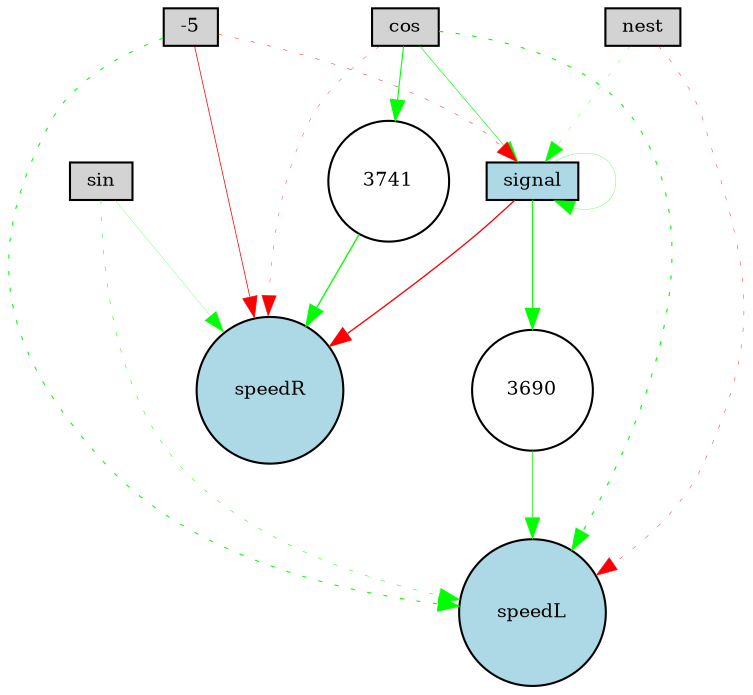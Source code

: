 digraph {
	node [fontsize=9 height=0.2 shape=circle width=0.2]
	cos [fillcolor=lightgray shape=box style=filled]
	sin [fillcolor=lightgray shape=box style=filled]
	nest [fillcolor=lightgray shape=box style=filled]
	signal [fillcolor=lightgray shape=box style=filled]
	-5 [fillcolor=lightgray shape=box style=filled]
	speedL [fillcolor=lightblue style=filled]
	speedR [fillcolor=lightblue style=filled]
	signal [fillcolor=lightblue style=filled]
	3690 [fillcolor=white style=filled]
	3741 [fillcolor=white style=filled]
	-5 -> speedL [color=green penwidth=0.5103062874693431 style=dotted]
	sin -> speedR [color=green penwidth=0.11133165573141542 style=solid]
	-5 -> speedR [color=red penwidth=0.3607612350751539 style=solid]
	cos -> speedL [color=green penwidth=0.5467893272718981 style=dotted]
	3741 -> speedR [color=green penwidth=0.6439940930713774 style=solid]
	signal -> 3690 [color=green penwidth=0.4748728240510802 style=solid]
	cos -> signal [color=green penwidth=0.3078712975341267 style=solid]
	cos -> speedR [color=red penwidth=0.1648385858752538 style=dotted]
	nest -> speedL [color=red penwidth=0.1912885387013421 style=dotted]
	signal -> signal [color=green penwidth=0.13150466490667861 style=solid]
	signal -> speedR [color=red penwidth=0.6402906607672006 style=solid]
	cos -> 3741 [color=green penwidth=0.5276778445735928 style=solid]
	3690 -> speedL [color=green penwidth=0.34017785512991083 style=solid]
	-5 -> signal [color=red penwidth=0.21916275152028752 style=dotted]
	nest -> signal [color=green penwidth=0.14210226525370956 style=dotted]
	sin -> speedL [color=green penwidth=0.24906590547201965 style=dotted]
}
